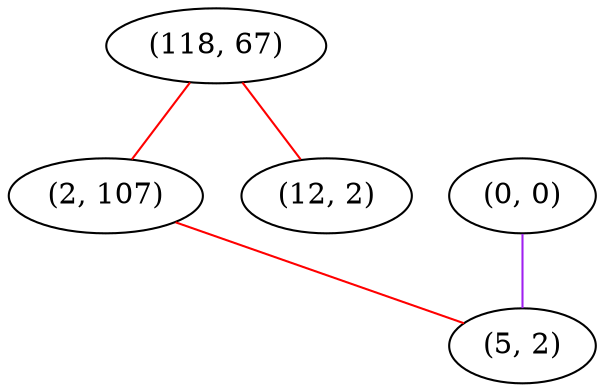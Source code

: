 graph "" {
"(118, 67)";
"(2, 107)";
"(0, 0)";
"(5, 2)";
"(12, 2)";
"(118, 67)" -- "(12, 2)"  [color=red, key=0, weight=1];
"(118, 67)" -- "(2, 107)"  [color=red, key=0, weight=1];
"(2, 107)" -- "(5, 2)"  [color=red, key=0, weight=1];
"(0, 0)" -- "(5, 2)"  [color=purple, key=0, weight=4];
}
